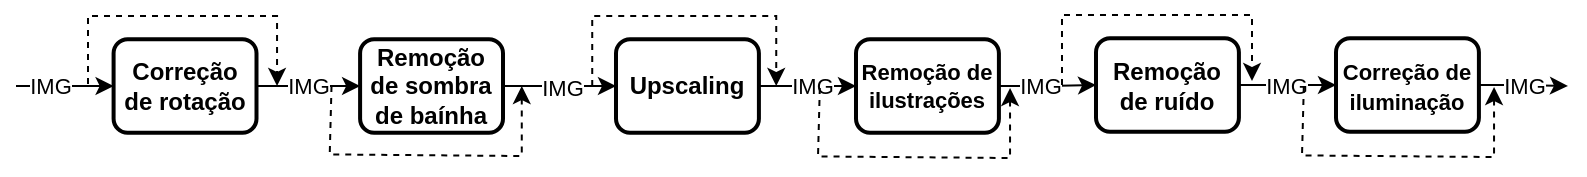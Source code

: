 <mxfile version="24.7.8">
  <diagram id="C5RBs43oDa-KdzZeNtuy" name="Page-1">
    <mxGraphModel dx="988" dy="570" grid="0" gridSize="10" guides="1" tooltips="1" connect="1" arrows="1" fold="1" page="0" pageScale="1" pageWidth="827" pageHeight="1169" math="0" shadow="0">
      <root>
        <mxCell id="WIyWlLk6GJQsqaUBKTNV-0" />
        <mxCell id="WIyWlLk6GJQsqaUBKTNV-1" parent="WIyWlLk6GJQsqaUBKTNV-0" />
        <mxCell id="emc-SJDjb3-GtYumTHaR-15" value="" style="edgeStyle=orthogonalEdgeStyle;rounded=0;orthogonalLoop=1;jettySize=auto;html=1;" parent="WIyWlLk6GJQsqaUBKTNV-1" source="emc-SJDjb3-GtYumTHaR-16" target="emc-SJDjb3-GtYumTHaR-27" edge="1">
          <mxGeometry relative="1" as="geometry" />
        </mxCell>
        <mxCell id="SCw9ndpxxCGw7AszbB7P-2" value="IMG" style="edgeLabel;html=1;align=center;verticalAlign=middle;resizable=0;points=[];" vertex="1" connectable="0" parent="emc-SJDjb3-GtYumTHaR-15">
          <mxGeometry x="0.034" y="-1" relative="1" as="geometry">
            <mxPoint as="offset" />
          </mxGeometry>
        </mxCell>
        <mxCell id="emc-SJDjb3-GtYumTHaR-16" value="&lt;b&gt;Remoção de sombra de baínha&lt;/b&gt;" style="rounded=1;whiteSpace=wrap;html=1;absoluteArcSize=1;arcSize=14;strokeWidth=2;" parent="WIyWlLk6GJQsqaUBKTNV-1" vertex="1">
          <mxGeometry x="185.049" y="381.667" width="71.457" height="46.667" as="geometry" />
        </mxCell>
        <mxCell id="emc-SJDjb3-GtYumTHaR-23" value="" style="edgeStyle=orthogonalEdgeStyle;rounded=0;orthogonalLoop=1;jettySize=auto;html=1;" parent="WIyWlLk6GJQsqaUBKTNV-1" source="emc-SJDjb3-GtYumTHaR-24" target="emc-SJDjb3-GtYumTHaR-16" edge="1">
          <mxGeometry relative="1" as="geometry" />
        </mxCell>
        <mxCell id="SCw9ndpxxCGw7AszbB7P-1" value="IMG" style="edgeLabel;html=1;align=center;verticalAlign=middle;resizable=0;points=[];" vertex="1" connectable="0" parent="emc-SJDjb3-GtYumTHaR-23">
          <mxGeometry x="-0.212" relative="1" as="geometry">
            <mxPoint x="5" as="offset" />
          </mxGeometry>
        </mxCell>
        <mxCell id="emc-SJDjb3-GtYumTHaR-24" value="&lt;b&gt;Correção de rotação&lt;/b&gt;" style="rounded=1;whiteSpace=wrap;html=1;absoluteArcSize=1;arcSize=14;strokeWidth=2;" parent="WIyWlLk6GJQsqaUBKTNV-1" vertex="1">
          <mxGeometry x="61.796" y="381.667" width="71.457" height="46.667" as="geometry" />
        </mxCell>
        <mxCell id="ZORtZoHT4SQhVtc5eLp2-9" value="" style="edgeStyle=orthogonalEdgeStyle;rounded=0;orthogonalLoop=1;jettySize=auto;html=1;" parent="WIyWlLk6GJQsqaUBKTNV-1" source="emc-SJDjb3-GtYumTHaR-27" target="ZORtZoHT4SQhVtc5eLp2-6" edge="1">
          <mxGeometry relative="1" as="geometry" />
        </mxCell>
        <mxCell id="SCw9ndpxxCGw7AszbB7P-3" value="IMG" style="edgeLabel;html=1;align=center;verticalAlign=middle;resizable=0;points=[];" vertex="1" connectable="0" parent="ZORtZoHT4SQhVtc5eLp2-9">
          <mxGeometry x="0.148" relative="1" as="geometry">
            <mxPoint x="-2" as="offset" />
          </mxGeometry>
        </mxCell>
        <mxCell id="emc-SJDjb3-GtYumTHaR-27" value="&lt;b&gt;Upscaling&lt;/b&gt;" style="rounded=1;whiteSpace=wrap;html=1;absoluteArcSize=1;arcSize=14;strokeWidth=2;" parent="WIyWlLk6GJQsqaUBKTNV-1" vertex="1">
          <mxGeometry x="313.002" y="381.667" width="71.457" height="46.667" as="geometry" />
        </mxCell>
        <mxCell id="emc-SJDjb3-GtYumTHaR-29" value="" style="endArrow=classic;html=1;rounded=0;dashed=1;" parent="WIyWlLk6GJQsqaUBKTNV-1" edge="1">
          <mxGeometry width="50" height="50" relative="1" as="geometry">
            <mxPoint x="170.758" y="405" as="sourcePoint" />
            <mxPoint x="265.884" y="405" as="targetPoint" />
            <Array as="points">
              <mxPoint x="169.865" y="439.222" />
              <mxPoint x="265.884" y="440" />
            </Array>
          </mxGeometry>
        </mxCell>
        <mxCell id="emc-SJDjb3-GtYumTHaR-31" value="" style="endArrow=classic;html=1;rounded=0;dashed=1;" parent="WIyWlLk6GJQsqaUBKTNV-1" edge="1">
          <mxGeometry width="50" height="50" relative="1" as="geometry">
            <mxPoint x="301.117" y="405" as="sourcePoint" />
            <mxPoint x="393.118" y="405" as="targetPoint" />
            <Array as="points">
              <mxPoint x="301.117" y="370" />
              <mxPoint x="393.118" y="370" />
            </Array>
          </mxGeometry>
        </mxCell>
        <mxCell id="emc-SJDjb3-GtYumTHaR-33" value="" style="endArrow=classic;html=1;rounded=0;entryX=0;entryY=0.5;entryDx=0;entryDy=0;" parent="WIyWlLk6GJQsqaUBKTNV-1" target="emc-SJDjb3-GtYumTHaR-24" edge="1">
          <mxGeometry width="50" height="50" relative="1" as="geometry">
            <mxPoint x="13" y="405" as="sourcePoint" />
            <mxPoint x="52.864" y="393.333" as="targetPoint" />
          </mxGeometry>
        </mxCell>
        <mxCell id="SCw9ndpxxCGw7AszbB7P-0" value="IMG" style="edgeLabel;html=1;align=center;verticalAlign=middle;resizable=0;points=[];" vertex="1" connectable="0" parent="emc-SJDjb3-GtYumTHaR-33">
          <mxGeometry x="-0.467" y="-1" relative="1" as="geometry">
            <mxPoint x="4" y="-1" as="offset" />
          </mxGeometry>
        </mxCell>
        <mxCell id="emc-SJDjb3-GtYumTHaR-34" value="" style="endArrow=classic;html=1;rounded=0;dashed=1;" parent="WIyWlLk6GJQsqaUBKTNV-1" edge="1">
          <mxGeometry width="50" height="50" relative="1" as="geometry">
            <mxPoint x="49" y="404" as="sourcePoint" />
            <mxPoint x="143.525" y="405" as="targetPoint" />
            <Array as="points">
              <mxPoint x="49" y="370" />
              <mxPoint x="143.525" y="370" />
            </Array>
          </mxGeometry>
        </mxCell>
        <mxCell id="ZORtZoHT4SQhVtc5eLp2-11" value="" style="edgeStyle=orthogonalEdgeStyle;rounded=0;orthogonalLoop=1;jettySize=auto;html=1;" parent="WIyWlLk6GJQsqaUBKTNV-1" source="ZORtZoHT4SQhVtc5eLp2-0" target="ZORtZoHT4SQhVtc5eLp2-3" edge="1">
          <mxGeometry relative="1" as="geometry" />
        </mxCell>
        <mxCell id="SCw9ndpxxCGw7AszbB7P-5" value="IMG" style="edgeLabel;html=1;align=center;verticalAlign=middle;resizable=0;points=[];" vertex="1" connectable="0" parent="ZORtZoHT4SQhVtc5eLp2-11">
          <mxGeometry x="0.052" y="2" relative="1" as="geometry">
            <mxPoint x="-2" y="2" as="offset" />
          </mxGeometry>
        </mxCell>
        <mxCell id="ZORtZoHT4SQhVtc5eLp2-0" value="&lt;b&gt;Remoção de ruído&lt;/b&gt;" style="rounded=1;whiteSpace=wrap;html=1;absoluteArcSize=1;arcSize=14;strokeWidth=2;" parent="WIyWlLk6GJQsqaUBKTNV-1" vertex="1">
          <mxGeometry x="553.002" y="381.167" width="71.457" height="46.667" as="geometry" />
        </mxCell>
        <mxCell id="ZORtZoHT4SQhVtc5eLp2-17" style="edgeStyle=orthogonalEdgeStyle;rounded=0;orthogonalLoop=1;jettySize=auto;html=1;" parent="WIyWlLk6GJQsqaUBKTNV-1" source="ZORtZoHT4SQhVtc5eLp2-3" edge="1">
          <mxGeometry relative="1" as="geometry">
            <mxPoint x="789" y="405" as="targetPoint" />
          </mxGeometry>
        </mxCell>
        <mxCell id="SCw9ndpxxCGw7AszbB7P-6" value="IMG" style="edgeLabel;html=1;align=center;verticalAlign=middle;resizable=0;points=[];" vertex="1" connectable="0" parent="ZORtZoHT4SQhVtc5eLp2-17">
          <mxGeometry x="-0.151" relative="1" as="geometry">
            <mxPoint x="3" as="offset" />
          </mxGeometry>
        </mxCell>
        <mxCell id="ZORtZoHT4SQhVtc5eLp2-3" value="&lt;b&gt;&lt;font style=&quot;font-size: 11px;&quot;&gt;Correção de iluminação&lt;/font&gt;&lt;/b&gt;" style="rounded=1;whiteSpace=wrap;html=1;absoluteArcSize=1;arcSize=14;strokeWidth=2;" parent="WIyWlLk6GJQsqaUBKTNV-1" vertex="1">
          <mxGeometry x="673.002" y="381.167" width="71.457" height="46.667" as="geometry" />
        </mxCell>
        <mxCell id="ZORtZoHT4SQhVtc5eLp2-10" value="" style="edgeStyle=orthogonalEdgeStyle;rounded=0;orthogonalLoop=1;jettySize=auto;html=1;" parent="WIyWlLk6GJQsqaUBKTNV-1" source="ZORtZoHT4SQhVtc5eLp2-6" target="ZORtZoHT4SQhVtc5eLp2-0" edge="1">
          <mxGeometry relative="1" as="geometry" />
        </mxCell>
        <mxCell id="SCw9ndpxxCGw7AszbB7P-4" value="IMG" style="edgeLabel;html=1;align=center;verticalAlign=middle;resizable=0;points=[];" vertex="1" connectable="0" parent="ZORtZoHT4SQhVtc5eLp2-10">
          <mxGeometry x="-0.298" y="-1" relative="1" as="geometry">
            <mxPoint x="3" y="-1" as="offset" />
          </mxGeometry>
        </mxCell>
        <mxCell id="ZORtZoHT4SQhVtc5eLp2-6" value="&lt;b style=&quot;font-size: 11px;&quot;&gt;Remoção de ilustrações&lt;/b&gt;" style="rounded=1;whiteSpace=wrap;html=1;absoluteArcSize=1;arcSize=14;strokeWidth=2;fontSize=11;" parent="WIyWlLk6GJQsqaUBKTNV-1" vertex="1">
          <mxGeometry x="433.002" y="381.667" width="71.457" height="46.667" as="geometry" />
        </mxCell>
        <mxCell id="ZORtZoHT4SQhVtc5eLp2-13" value="" style="endArrow=classic;html=1;rounded=0;dashed=1;" parent="WIyWlLk6GJQsqaUBKTNV-1" edge="1">
          <mxGeometry width="50" height="50" relative="1" as="geometry">
            <mxPoint x="414.898" y="406" as="sourcePoint" />
            <mxPoint x="510.024" y="406" as="targetPoint" />
            <Array as="points">
              <mxPoint x="414.005" y="440.222" />
              <mxPoint x="510.024" y="441" />
            </Array>
          </mxGeometry>
        </mxCell>
        <mxCell id="ZORtZoHT4SQhVtc5eLp2-14" value="" style="endArrow=classic;html=1;rounded=0;dashed=1;" parent="WIyWlLk6GJQsqaUBKTNV-1" edge="1">
          <mxGeometry width="50" height="50" relative="1" as="geometry">
            <mxPoint x="535.997" y="404.5" as="sourcePoint" />
            <mxPoint x="631" y="402.5" as="targetPoint" />
            <Array as="points">
              <mxPoint x="535.997" y="369.5" />
              <mxPoint x="631" y="369.5" />
            </Array>
          </mxGeometry>
        </mxCell>
        <mxCell id="ZORtZoHT4SQhVtc5eLp2-16" value="" style="endArrow=classic;html=1;rounded=0;dashed=1;" parent="WIyWlLk6GJQsqaUBKTNV-1" edge="1">
          <mxGeometry width="50" height="50" relative="1" as="geometry">
            <mxPoint x="656.898" y="405.5" as="sourcePoint" />
            <mxPoint x="752.024" y="405.5" as="targetPoint" />
            <Array as="points">
              <mxPoint x="656.005" y="439.722" />
              <mxPoint x="752.024" y="440.5" />
            </Array>
          </mxGeometry>
        </mxCell>
      </root>
    </mxGraphModel>
  </diagram>
</mxfile>
